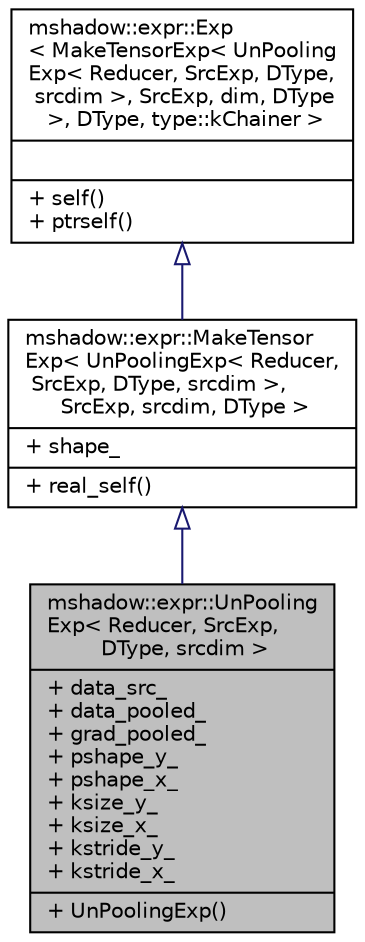 digraph "mshadow::expr::UnPoolingExp&lt; Reducer, SrcExp, DType, srcdim &gt;"
{
 // LATEX_PDF_SIZE
  edge [fontname="Helvetica",fontsize="10",labelfontname="Helvetica",labelfontsize="10"];
  node [fontname="Helvetica",fontsize="10",shape=record];
  Node1 [label="{mshadow::expr::UnPooling\lExp\< Reducer, SrcExp,\l DType, srcdim \>\n|+ data_src_\l+ data_pooled_\l+ grad_pooled_\l+ pshape_y_\l+ pshape_x_\l+ ksize_y_\l+ ksize_x_\l+ kstride_y_\l+ kstride_x_\l|+ UnPoolingExp()\l}",height=0.2,width=0.4,color="black", fillcolor="grey75", style="filled", fontcolor="black",tooltip="unpooling expr reverse operation of pooling, used to pass gradient back"];
  Node2 -> Node1 [dir="back",color="midnightblue",fontsize="10",style="solid",arrowtail="onormal",fontname="Helvetica"];
  Node2 [label="{mshadow::expr::MakeTensor\lExp\< UnPoolingExp\< Reducer,\l SrcExp, DType, srcdim \>,\l SrcExp, srcdim, DType \>\n|+ shape_\l|+ real_self()\l}",height=0.2,width=0.4,color="black", fillcolor="white", style="filled",URL="$structmshadow_1_1expr_1_1MakeTensorExp.html",tooltip=" "];
  Node3 -> Node2 [dir="back",color="midnightblue",fontsize="10",style="solid",arrowtail="onormal",fontname="Helvetica"];
  Node3 [label="{mshadow::expr::Exp\l\< MakeTensorExp\< UnPooling\lExp\< Reducer, SrcExp, DType,\l srcdim \>, SrcExp, dim, DType\l \>, DType, type::kChainer \>\n||+ self()\l+ ptrself()\l}",height=0.2,width=0.4,color="black", fillcolor="white", style="filled",URL="$structmshadow_1_1expr_1_1Exp.html",tooltip=" "];
}
